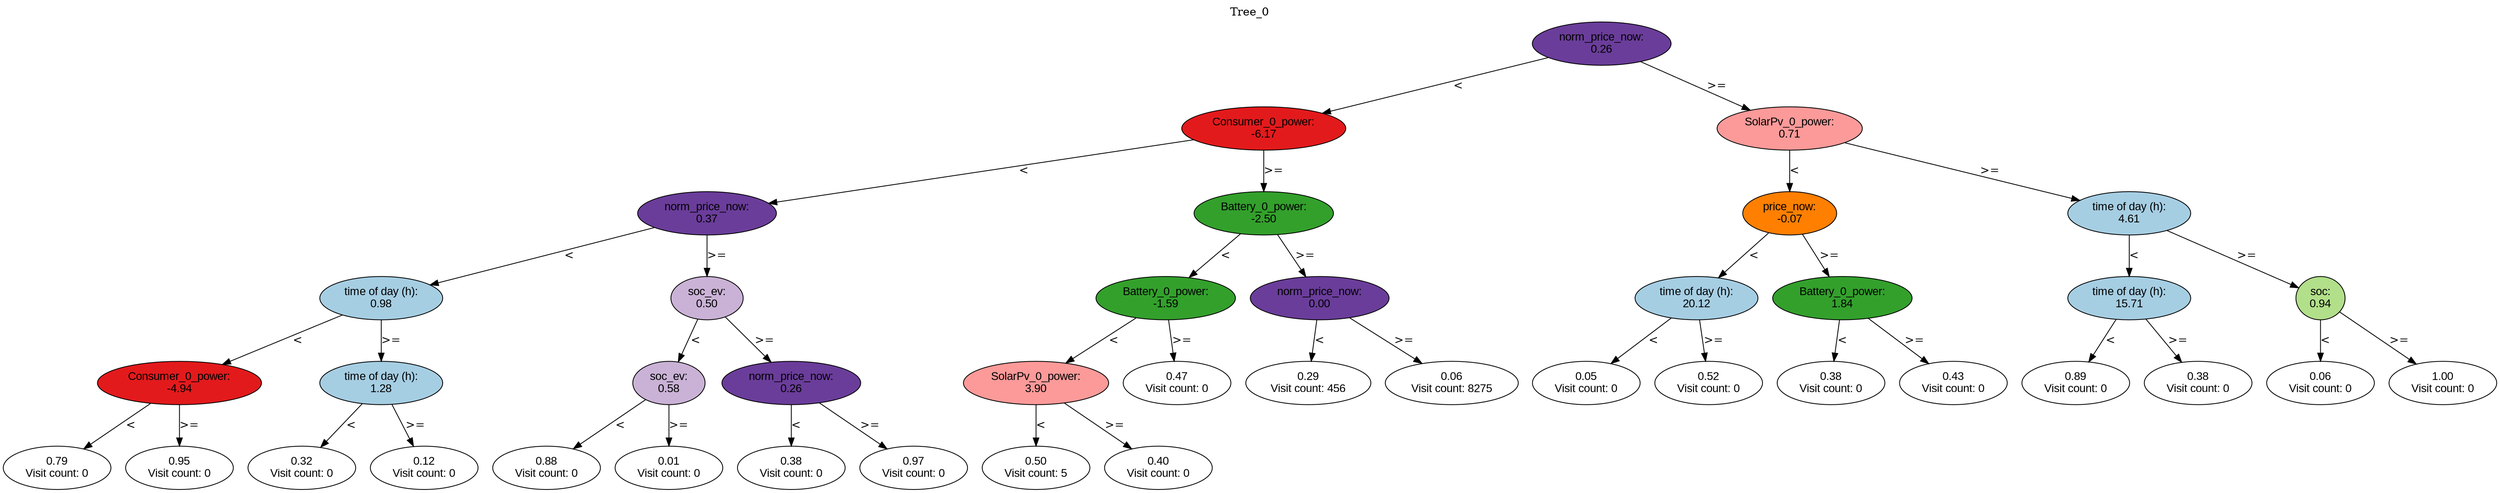 digraph BST {
    node [fontname="Arial" style=filled colorscheme=paired12];
    0 [ label = "norm_price_now:
0.26" fillcolor=10];
    1 [ label = "Consumer_0_power:
-6.17" fillcolor=6];
    2 [ label = "norm_price_now:
0.37" fillcolor=10];
    3 [ label = "time of day (h):
0.98" fillcolor=1];
    4 [ label = "Consumer_0_power:
-4.94" fillcolor=6];
    5 [ label = "0.79
Visit count: 0" fillcolor=white];
    6 [ label = "0.95
Visit count: 0" fillcolor=white];
    7 [ label = "time of day (h):
1.28" fillcolor=1];
    8 [ label = "0.32
Visit count: 0" fillcolor=white];
    9 [ label = "0.12
Visit count: 0" fillcolor=white];
    10 [ label = "soc_ev:
0.50" fillcolor=9];
    11 [ label = "soc_ev:
0.58" fillcolor=9];
    12 [ label = "0.88
Visit count: 0" fillcolor=white];
    13 [ label = "0.01
Visit count: 0" fillcolor=white];
    14 [ label = "norm_price_now:
0.26" fillcolor=10];
    15 [ label = "0.38
Visit count: 0" fillcolor=white];
    16 [ label = "0.97
Visit count: 0" fillcolor=white];
    17 [ label = "Battery_0_power:
-2.50" fillcolor=4];
    18 [ label = "Battery_0_power:
-1.59" fillcolor=4];
    19 [ label = "SolarPv_0_power:
3.90" fillcolor=5];
    20 [ label = "0.50
Visit count: 5" fillcolor=white];
    21 [ label = "0.40
Visit count: 0" fillcolor=white];
    22 [ label = "0.47
Visit count: 0" fillcolor=white];
    23 [ label = "norm_price_now:
0.00" fillcolor=10];
    24 [ label = "0.29
Visit count: 456" fillcolor=white];
    25 [ label = "0.06
Visit count: 8275" fillcolor=white];
    26 [ label = "SolarPv_0_power:
0.71" fillcolor=5];
    27 [ label = "price_now:
-0.07" fillcolor=8];
    28 [ label = "time of day (h):
20.12" fillcolor=1];
    29 [ label = "0.05
Visit count: 0" fillcolor=white];
    30 [ label = "0.52
Visit count: 0" fillcolor=white];
    31 [ label = "Battery_0_power:
1.84" fillcolor=4];
    32 [ label = "0.38
Visit count: 0" fillcolor=white];
    33 [ label = "0.43
Visit count: 0" fillcolor=white];
    34 [ label = "time of day (h):
4.61" fillcolor=1];
    35 [ label = "time of day (h):
15.71" fillcolor=1];
    36 [ label = "0.89
Visit count: 0" fillcolor=white];
    37 [ label = "0.38
Visit count: 0" fillcolor=white];
    38 [ label = "soc:
0.94" fillcolor=3];
    39 [ label = "0.06
Visit count: 0" fillcolor=white];
    40 [ label = "1.00
Visit count: 0" fillcolor=white];

    0  -> 1[ label = "<"];
    0  -> 26[ label = ">="];
    1  -> 2[ label = "<"];
    1  -> 17[ label = ">="];
    2  -> 3[ label = "<"];
    2  -> 10[ label = ">="];
    3  -> 4[ label = "<"];
    3  -> 7[ label = ">="];
    4  -> 5[ label = "<"];
    4  -> 6[ label = ">="];
    7  -> 8[ label = "<"];
    7  -> 9[ label = ">="];
    10  -> 11[ label = "<"];
    10  -> 14[ label = ">="];
    11  -> 12[ label = "<"];
    11  -> 13[ label = ">="];
    14  -> 15[ label = "<"];
    14  -> 16[ label = ">="];
    17  -> 18[ label = "<"];
    17  -> 23[ label = ">="];
    18  -> 19[ label = "<"];
    18  -> 22[ label = ">="];
    19  -> 20[ label = "<"];
    19  -> 21[ label = ">="];
    23  -> 24[ label = "<"];
    23  -> 25[ label = ">="];
    26  -> 27[ label = "<"];
    26  -> 34[ label = ">="];
    27  -> 28[ label = "<"];
    27  -> 31[ label = ">="];
    28  -> 29[ label = "<"];
    28  -> 30[ label = ">="];
    31  -> 32[ label = "<"];
    31  -> 33[ label = ">="];
    34  -> 35[ label = "<"];
    34  -> 38[ label = ">="];
    35  -> 36[ label = "<"];
    35  -> 37[ label = ">="];
    38  -> 39[ label = "<"];
    38  -> 40[ label = ">="];

    labelloc="t";
    label="Tree_0";
}